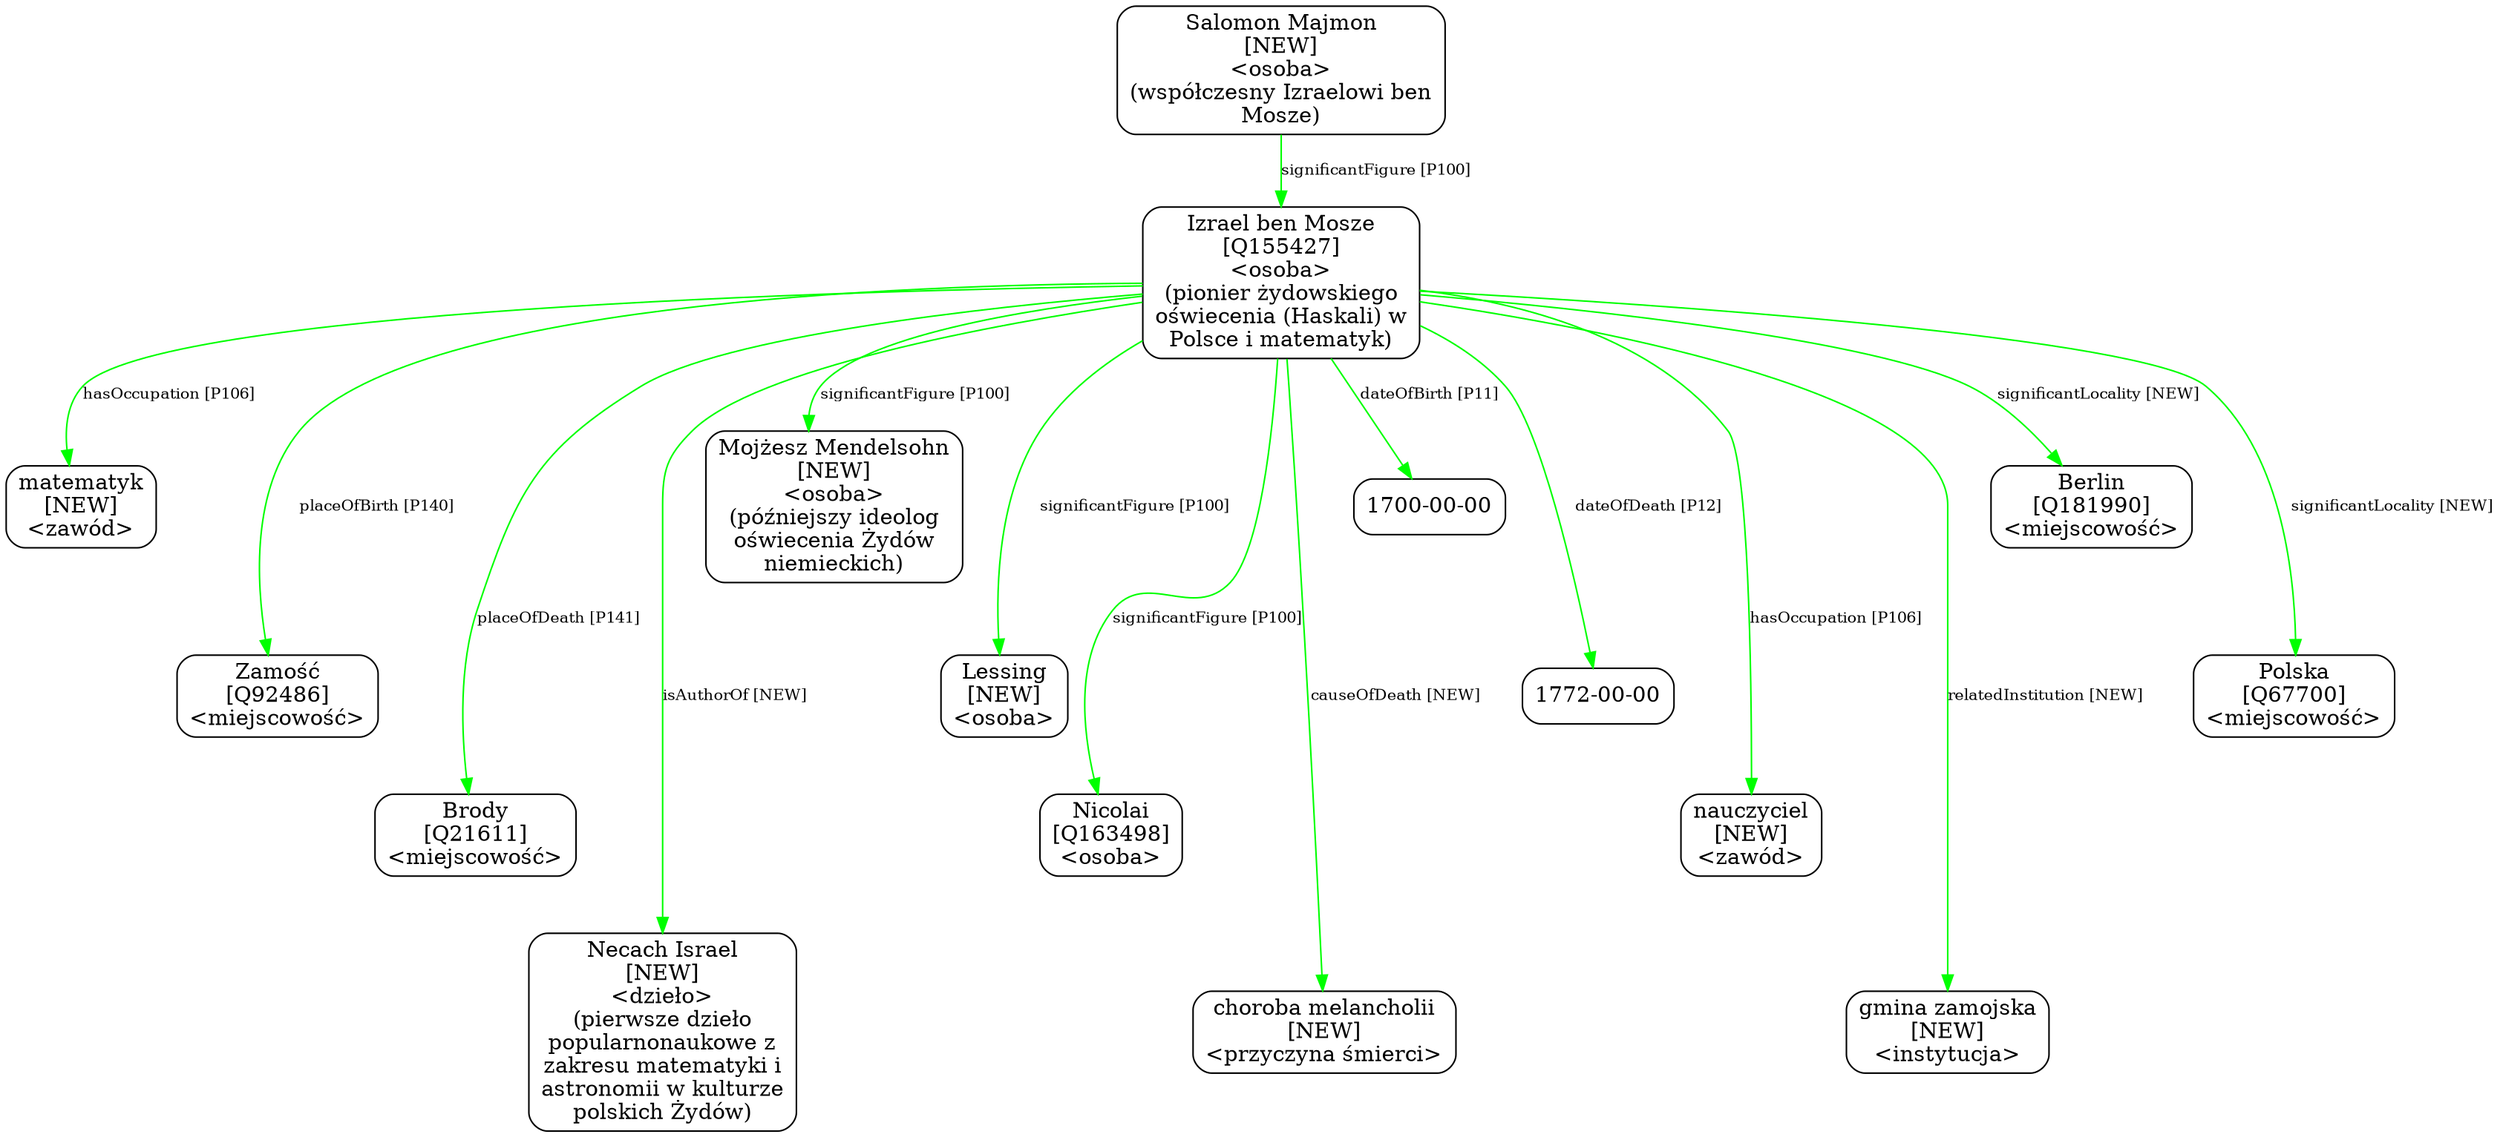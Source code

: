 digraph {
	node [shape=box,
		style=rounded
	];
	edge [fontsize=10];
	"Izrael ben Mosze
[Q155427]
<osoba>
(pionier żydowskiego
oświecenia (Haskali) w
Polsce i matematyk)"	[color=black,
		label="Izrael ben Mosze
[Q155427]
<osoba>
(pionier żydowskiego
oświecenia (Haskali) w
Polsce i matematyk)"];
	"Izrael ben Mosze
[Q155427]
<osoba>
(pionier żydowskiego
oświecenia (Haskali) w
Polsce i matematyk)" -> "matematyk
[NEW]
<zawód>"	[color=green,
		label="hasOccupation [P106]",
		minlen=1];
	"Izrael ben Mosze
[Q155427]
<osoba>
(pionier żydowskiego
oświecenia (Haskali) w
Polsce i matematyk)" -> "Zamość
[Q92486]
<miejscowość>"	[color=green,
		label="placeOfBirth [P140]",
		minlen=2];
	"Izrael ben Mosze
[Q155427]
<osoba>
(pionier żydowskiego
oświecenia (Haskali) w
Polsce i matematyk)" -> "Brody
[Q21611]
<miejscowość>"	[color=green,
		label="placeOfDeath [P141]",
		minlen=3];
	"Izrael ben Mosze
[Q155427]
<osoba>
(pionier żydowskiego
oświecenia (Haskali) w
Polsce i matematyk)" -> "Necach Israel
[NEW]
<dzieło>
(pierwsze dzieło
popularnonaukowe z
zakresu matematyki i
astronomii w kulturze
polskich Żydów)"	[color=green,
		label="isAuthorOf [NEW]",
		minlen=4];
	"Izrael ben Mosze
[Q155427]
<osoba>
(pionier żydowskiego
oświecenia (Haskali) w
Polsce i matematyk)" -> "Mojżesz Mendelsohn
[NEW]
<osoba>
(późniejszy ideolog
oświecenia Żydów
niemieckich)"	[color=green,
		label="significantFigure [P100]",
		minlen=1];
	"Izrael ben Mosze
[Q155427]
<osoba>
(pionier żydowskiego
oświecenia (Haskali) w
Polsce i matematyk)" -> "Lessing
[NEW]
<osoba>"	[color=green,
		label="significantFigure [P100]",
		minlen=2];
	"Izrael ben Mosze
[Q155427]
<osoba>
(pionier żydowskiego
oświecenia (Haskali) w
Polsce i matematyk)" -> "Nicolai
[Q163498]
<osoba>"	[color=green,
		label="significantFigure [P100]",
		minlen=3];
	"Izrael ben Mosze
[Q155427]
<osoba>
(pionier żydowskiego
oświecenia (Haskali) w
Polsce i matematyk)" -> "choroba melancholii
[NEW]
<przyczyna śmierci>"	[color=green,
		label="causeOfDeath [NEW]",
		minlen=4];
	"Izrael ben Mosze
[Q155427]
<osoba>
(pionier żydowskiego
oświecenia (Haskali) w
Polsce i matematyk)" -> "1700-00-00"	[color=green,
		label="dateOfBirth [P11]",
		minlen=1];
	"Izrael ben Mosze
[Q155427]
<osoba>
(pionier żydowskiego
oświecenia (Haskali) w
Polsce i matematyk)" -> "1772-00-00"	[color=green,
		label="dateOfDeath [P12]",
		minlen=2];
	"Izrael ben Mosze
[Q155427]
<osoba>
(pionier żydowskiego
oświecenia (Haskali) w
Polsce i matematyk)" -> "nauczyciel
[NEW]
<zawód>"	[color=green,
		label="hasOccupation [P106]",
		minlen=3];
	"Izrael ben Mosze
[Q155427]
<osoba>
(pionier żydowskiego
oświecenia (Haskali) w
Polsce i matematyk)" -> "gmina zamojska
[NEW]
<instytucja>"	[color=green,
		label="relatedInstitution [NEW]",
		minlen=4];
	"Izrael ben Mosze
[Q155427]
<osoba>
(pionier żydowskiego
oświecenia (Haskali) w
Polsce i matematyk)" -> "Berlin
[Q181990]
<miejscowość>"	[color=green,
		label="significantLocality [NEW]",
		minlen=1];
	"Izrael ben Mosze
[Q155427]
<osoba>
(pionier żydowskiego
oświecenia (Haskali) w
Polsce i matematyk)" -> "Polska
[Q67700]
<miejscowość>"	[color=green,
		label="significantLocality [NEW]",
		minlen=2];
	"Salomon Majmon
[NEW]
<osoba>
(współczesny Izraelowi ben
Mosze)"	[color=black,
		label="Salomon Majmon
[NEW]
<osoba>
(współczesny Izraelowi ben
Mosze)"];
	"Salomon Majmon
[NEW]
<osoba>
(współczesny Izraelowi ben
Mosze)" -> "Izrael ben Mosze
[Q155427]
<osoba>
(pionier żydowskiego
oświecenia (Haskali) w
Polsce i matematyk)"	[color=green,
		label="significantFigure [P100]",
		minlen=1];
}
